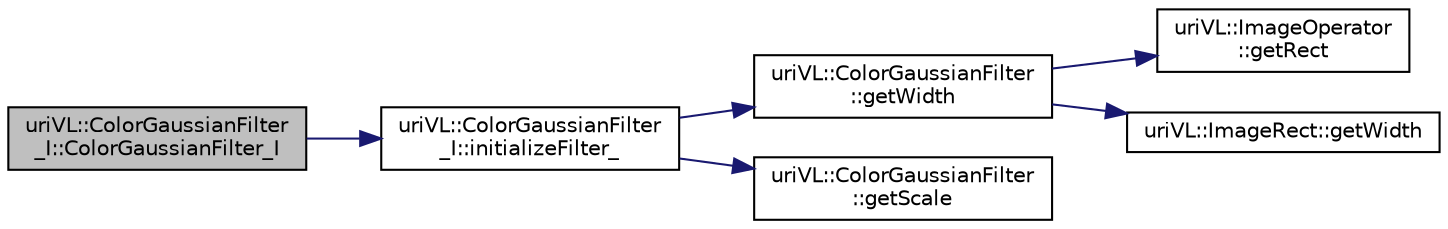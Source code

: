 digraph "uriVL::ColorGaussianFilter_I::ColorGaussianFilter_I"
{
  edge [fontname="Helvetica",fontsize="10",labelfontname="Helvetica",labelfontsize="10"];
  node [fontname="Helvetica",fontsize="10",shape=record];
  rankdir="LR";
  Node1 [label="uriVL::ColorGaussianFilter\l_I::ColorGaussianFilter_I",height=0.2,width=0.4,color="black", fillcolor="grey75", style="filled", fontcolor="black"];
  Node1 -> Node2 [color="midnightblue",fontsize="10",style="solid",fontname="Helvetica"];
  Node2 [label="uriVL::ColorGaussianFilter\l_I::initializeFilter_",height=0.2,width=0.4,color="black", fillcolor="white", style="filled",URL="$classuriVL_1_1ColorGaussianFilter__I.html#afb5771b818fb479e50d58a70c20f36ec",tooltip="Initializes the coefficients&#39; array. "];
  Node2 -> Node3 [color="midnightblue",fontsize="10",style="solid",fontname="Helvetica"];
  Node3 [label="uriVL::ColorGaussianFilter\l::getWidth",height=0.2,width=0.4,color="black", fillcolor="white", style="filled",URL="$classuriVL_1_1ColorGaussianFilter.html#a3ddfa7f102e78c98ed4b7318686de49b",tooltip="Returns the width of the filter. "];
  Node3 -> Node4 [color="midnightblue",fontsize="10",style="solid",fontname="Helvetica"];
  Node4 [label="uriVL::ImageOperator\l::getRect",height=0.2,width=0.4,color="black", fillcolor="white", style="filled",URL="$classuriVL_1_1ImageOperator.html#a5cde96bc2c983f75d57b85c6a080c245",tooltip="Returns a pointer to this operator&#39;s operation rectangle. "];
  Node3 -> Node5 [color="midnightblue",fontsize="10",style="solid",fontname="Helvetica"];
  Node5 [label="uriVL::ImageRect::getWidth",height=0.2,width=0.4,color="black", fillcolor="white", style="filled",URL="$classuriVL_1_1ImageRect.html#a1081dc6f638b33ebf30d0a43d51289ef",tooltip="Returns the width of the rectangle. "];
  Node2 -> Node6 [color="midnightblue",fontsize="10",style="solid",fontname="Helvetica"];
  Node6 [label="uriVL::ColorGaussianFilter\l::getScale",height=0.2,width=0.4,color="black", fillcolor="white", style="filled",URL="$classuriVL_1_1ColorGaussianFilter.html#a44beacc9b27a218d34e5d1936ab05143",tooltip="Returns the scale of the filter. "];
}
